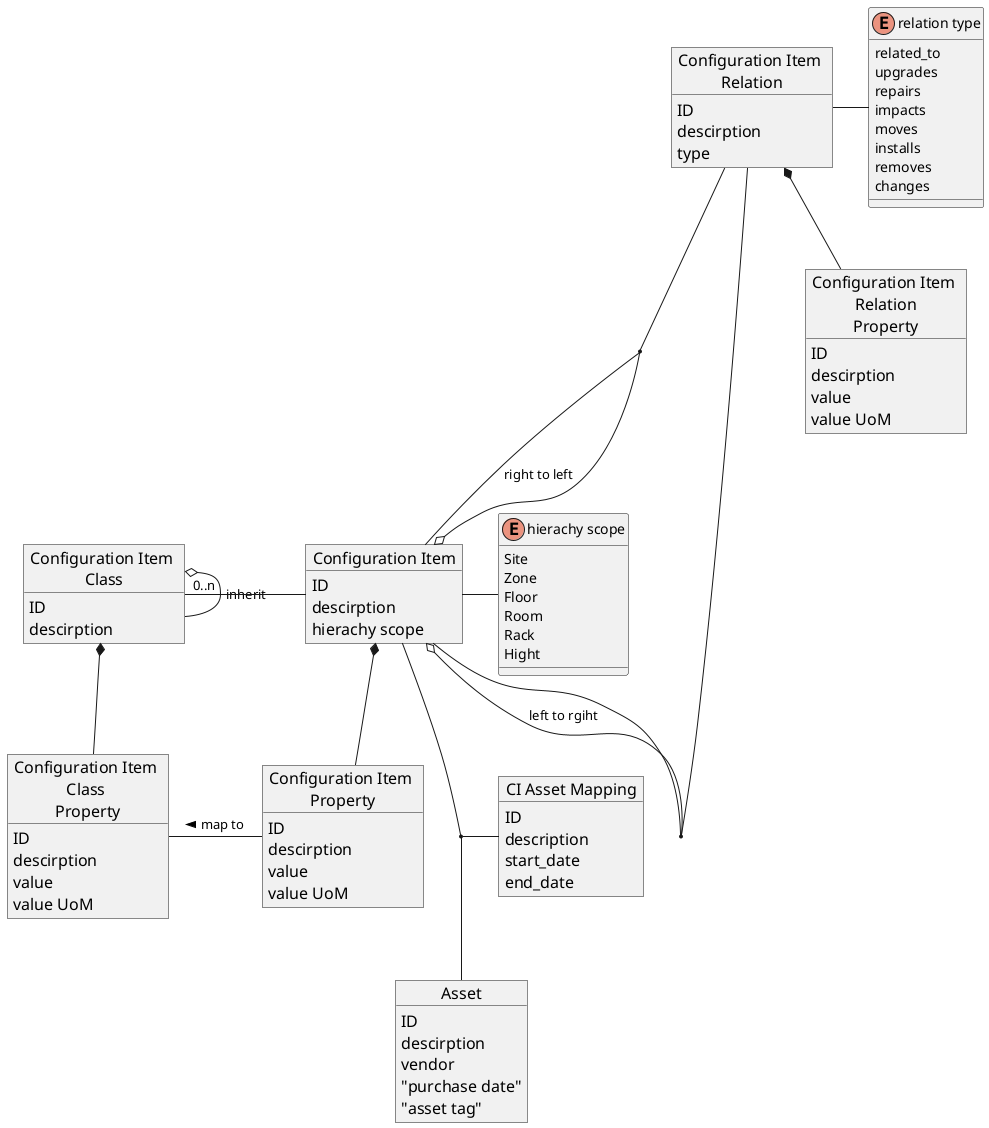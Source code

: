 
@startuml

skinparam ObjectFontSize 18
skinparam ObjectAttributeFontSize 16

object "Configuration Item \nClass" as ci_class {
    ID
    descirption

}
object "Configuration Item \nClass \nProperty" as ci_class_prop {
    ID
    descirption
    value
    value UoM
}
object "Configuration Item \nProperty" as ci_prop {
    ID
    descirption
    value
    value UoM
}
object "Configuration Item \nRelation" as ci_rel {
    ID
    descirption
    type

}
object "Configuration Item \nRelation\nProperty" as ci_rel_prop {
    ID
    descirption
    value
    value UoM
}

object "Configuration Item"  as ci   {

    ID
    descirption
    hierachy scope
}

enum "hierachy scope" as h_scope {
    Site 
    Zone
    Floor
    Room
    Rack 
    Hight
}

enum "relation type" as rel_type {
    related_to
    upgrades
    repairs
    impacts
    moves
    installs
    removes
    changes

}

object Asset {
    ID
    descirption
    vendor
    "purchase date"
    "asset tag"
}

object "CI Asset Mapping" as ci_asset_mapping {
    ID
    description
    start_date
    end_date
}

ci_class o- ci_class  : inherit
ci_class  "0..n"- ci
ci_class *--   ci_class_prop
ci *-- ci_prop
ci_class_prop  -   ci_prop : map to <
ci - h_scope
ci_rel - rel_type
ci o-- ci  : left to rgiht
ci --o ci  : right to left
(ci,ci) -  ci_rel
(ci,ci) -  ci_rel
ci_rel *-- ci_rel_prop
(ci, Asset) -- ci_asset_mapping


@enduml
